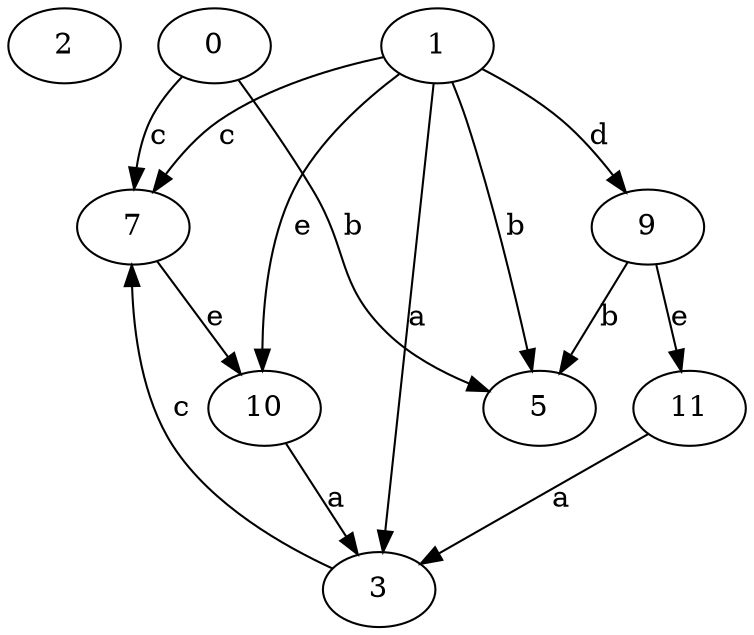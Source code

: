 strict digraph  {
2;
0;
3;
5;
7;
9;
1;
10;
11;
0 -> 5  [label=b];
0 -> 7  [label=c];
3 -> 7  [label=c];
7 -> 10  [label=e];
9 -> 5  [label=b];
9 -> 11  [label=e];
1 -> 3  [label=a];
1 -> 5  [label=b];
1 -> 7  [label=c];
1 -> 9  [label=d];
1 -> 10  [label=e];
10 -> 3  [label=a];
11 -> 3  [label=a];
}
